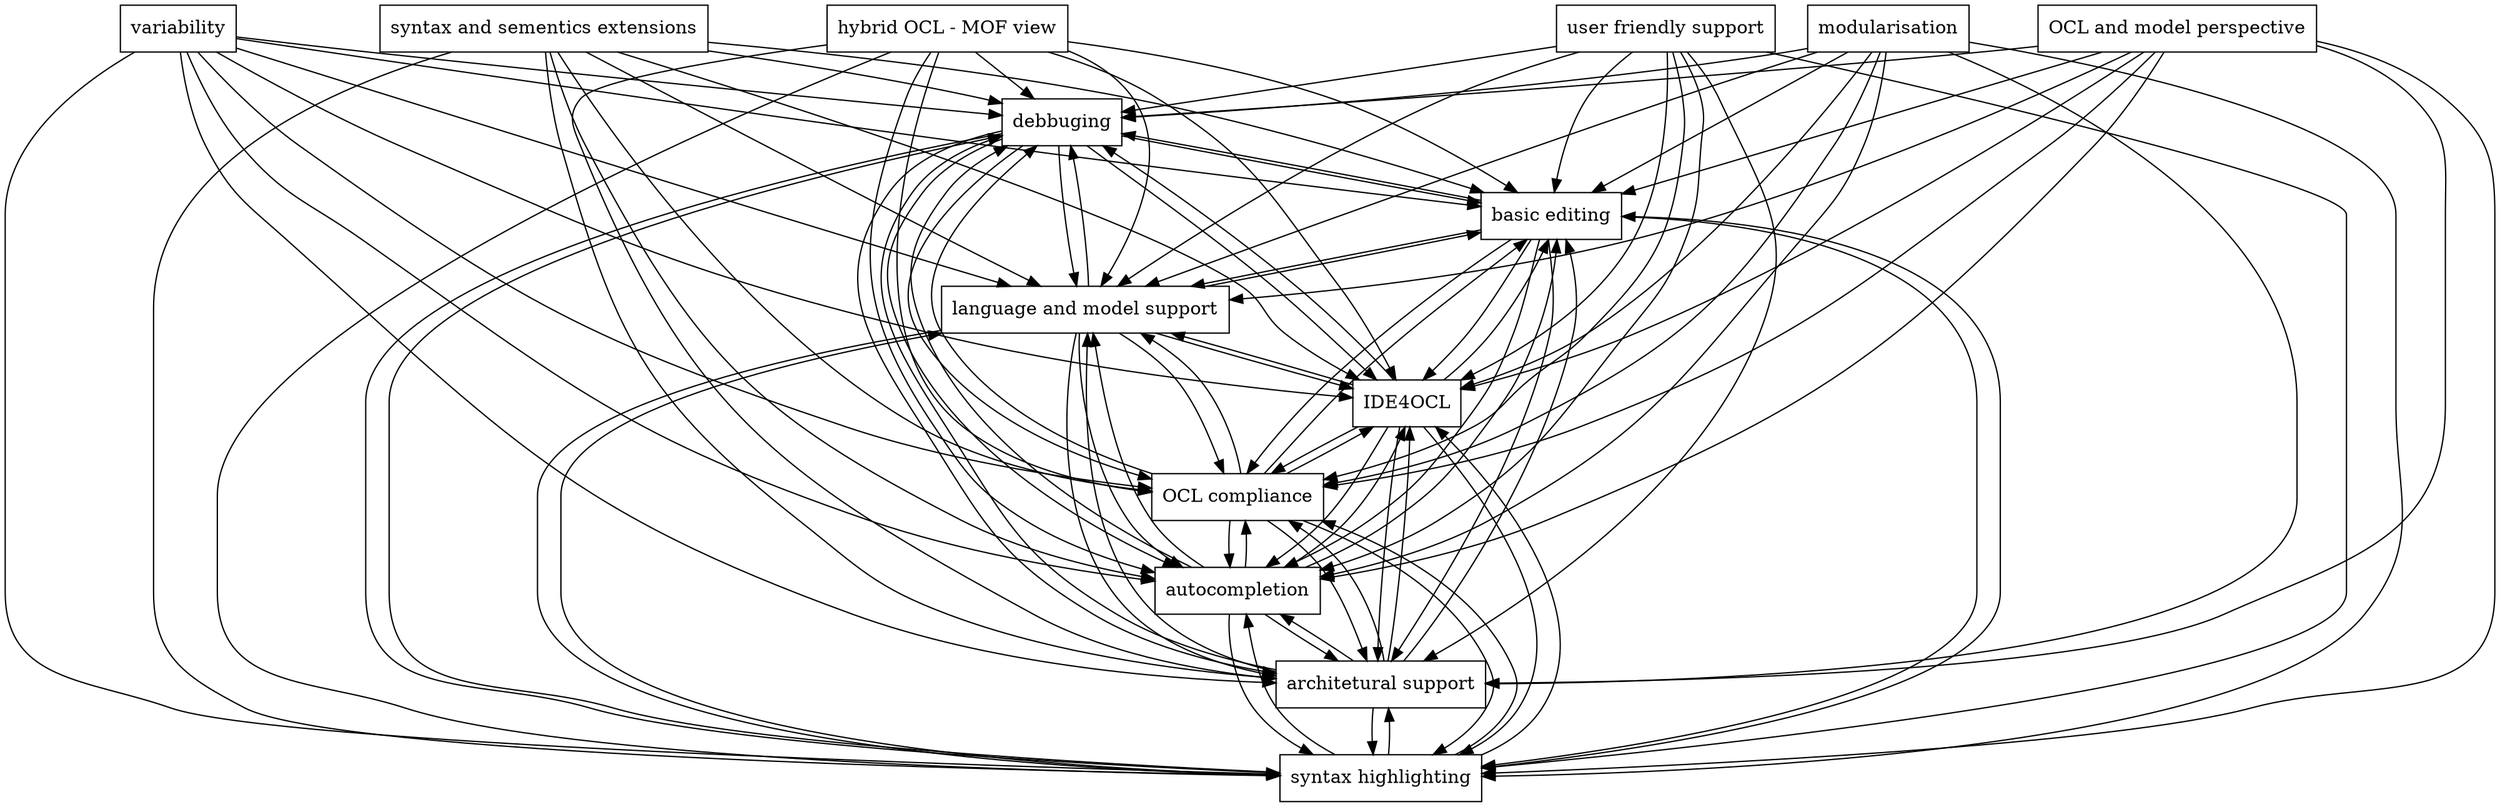 digraph{
graph [rankdir=TB];
node [shape=box];
edge [arrowhead=normal];
0[label="user friendly support",]
1[label="variability",]
2[label="syntax and sementics extensions",]
3[label="debbuging",]
4[label="hybrid OCL - MOF view",]
5[label="basic editing",]
6[label="modularisation",]
7[label="syntax highlighting",]
8[label="architetural support",]
9[label="autocompletion",]
10[label="OCL and model perspective",]
11[label="OCL compliance",]
12[label="IDE4OCL",]
13[label="language and model support",]
0->3[label="",]
0->5[label="",]
0->7[label="",]
0->8[label="",]
0->9[label="",]
0->11[label="",]
0->12[label="",]
0->13[label="",]
1->3[label="",]
1->5[label="",]
1->7[label="",]
1->8[label="",]
1->9[label="",]
1->11[label="",]
1->12[label="",]
1->13[label="",]
2->3[label="",]
2->5[label="",]
2->7[label="",]
2->8[label="",]
2->9[label="",]
2->11[label="",]
2->12[label="",]
2->13[label="",]
3->5[label="",]
3->7[label="",]
3->8[label="",]
3->9[label="",]
3->11[label="",]
3->12[label="",]
3->13[label="",]
4->3[label="",]
4->5[label="",]
4->7[label="",]
4->8[label="",]
4->9[label="",]
4->11[label="",]
4->12[label="",]
4->13[label="",]
5->3[label="",]
5->7[label="",]
5->8[label="",]
5->9[label="",]
5->11[label="",]
5->12[label="",]
5->13[label="",]
6->3[label="",]
6->5[label="",]
6->7[label="",]
6->8[label="",]
6->9[label="",]
6->11[label="",]
6->12[label="",]
6->13[label="",]
7->3[label="",]
7->5[label="",]
7->8[label="",]
7->9[label="",]
7->11[label="",]
7->12[label="",]
7->13[label="",]
8->3[label="",]
8->5[label="",]
8->7[label="",]
8->9[label="",]
8->11[label="",]
8->12[label="",]
8->13[label="",]
9->3[label="",]
9->5[label="",]
9->7[label="",]
9->8[label="",]
9->11[label="",]
9->12[label="",]
9->13[label="",]
10->3[label="",]
10->5[label="",]
10->7[label="",]
10->8[label="",]
10->9[label="",]
10->11[label="",]
10->12[label="",]
10->13[label="",]
11->3[label="",]
11->5[label="",]
11->7[label="",]
11->8[label="",]
11->9[label="",]
11->12[label="",]
11->13[label="",]
12->3[label="",]
12->5[label="",]
12->7[label="",]
12->8[label="",]
12->9[label="",]
12->11[label="",]
12->13[label="",]
13->3[label="",]
13->5[label="",]
13->7[label="",]
13->8[label="",]
13->9[label="",]
13->11[label="",]
13->12[label="",]
}
